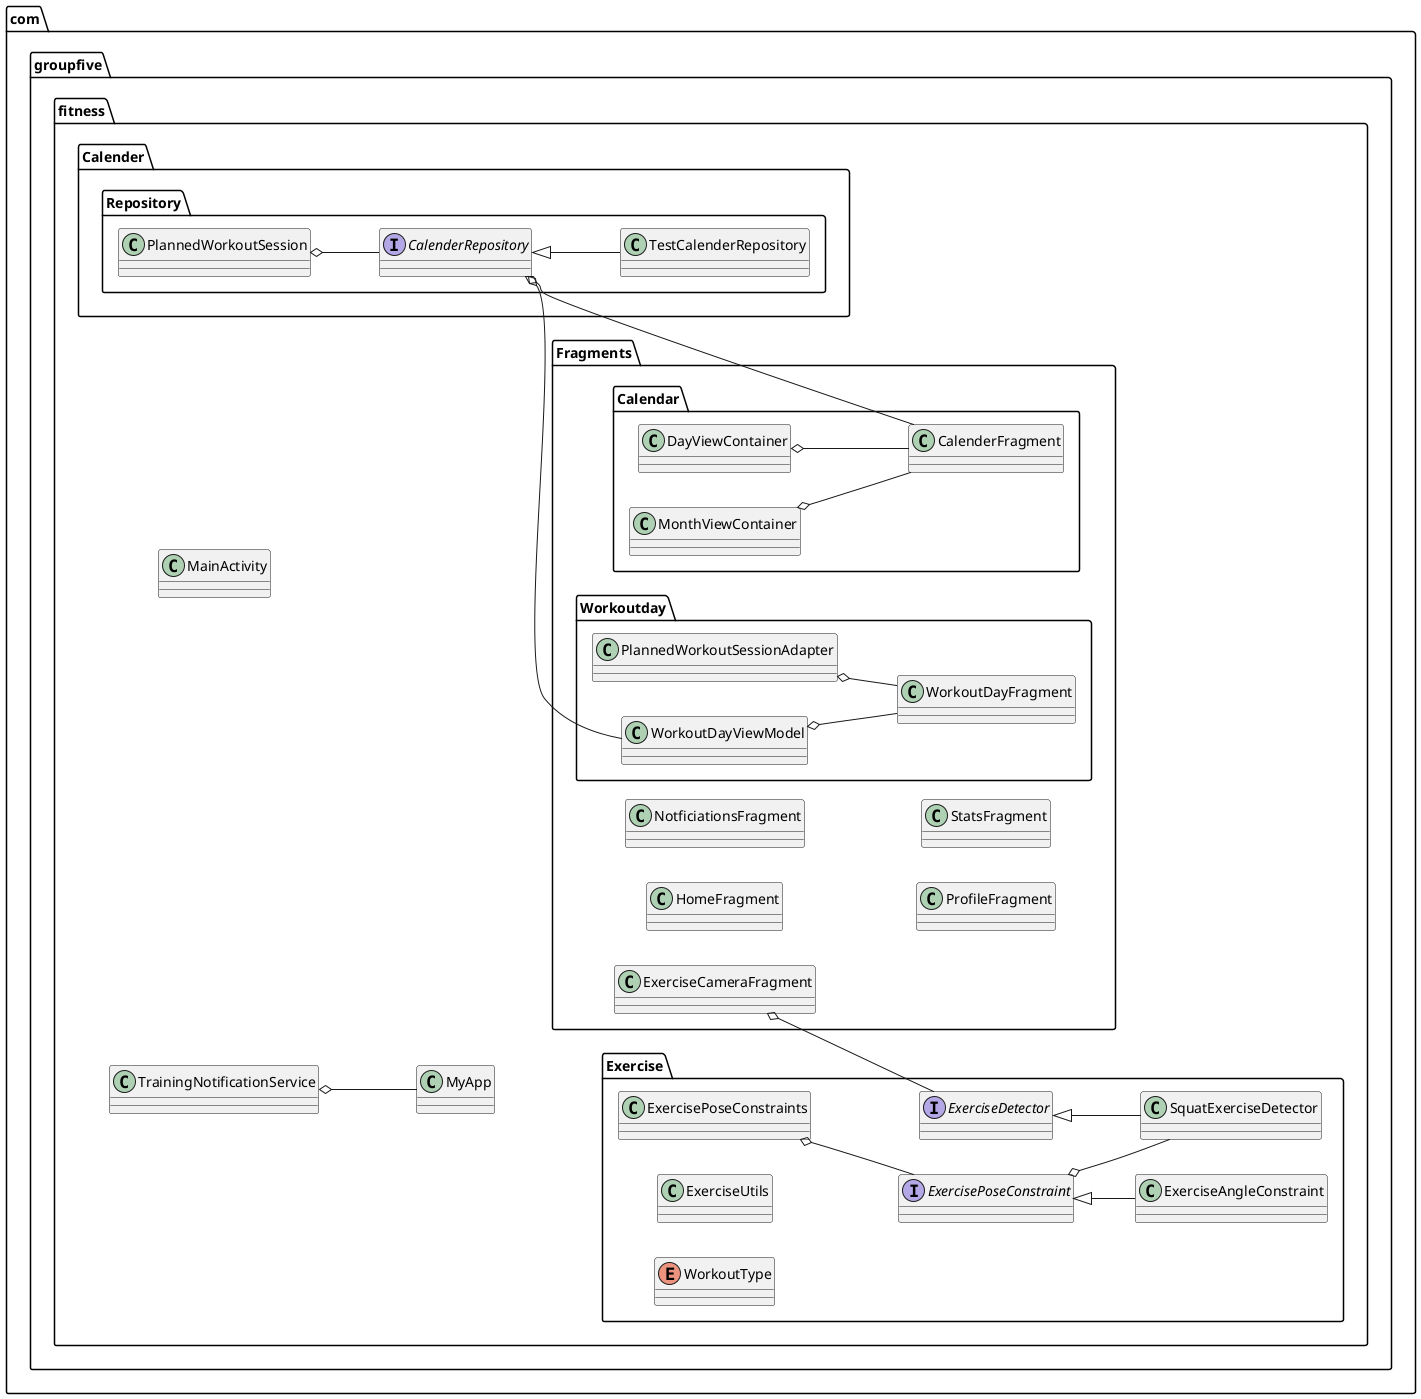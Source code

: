 @startuml FitnessApp

left to right direction

package com.groupfive.fitness <<Folder>> {
    Class MainActivity
    Class MyApp
    Class TrainingNotificationService

    package Calender <<Folder>>{ 
        package Repository <<Folder>> { 
        Interface CalenderRepository
            Class PlannedWorkoutSession
            Class TestCalenderRepository 
        }  
    }

    package Exercise <<Folder>> {
        Class ExerciseAngleConstraint
        Interface ExerciseDetector
        Interface ExercisePoseConstraint
        Class ExercisePoseConstraints
        Class ExerciseUtils
        Class SquatExerciseDetector
        Enum WorkoutType
    }

    package Fragments <<Folder>> {
        package Calendar <<Folder>> {
        	Class CalenderFragment
        	Class DayViewContainer
        	Class MonthViewContainer
	}
        Class ExerciseCameraFragment
        Class HomeFragment
        Class NotficiationsFragment
        Class ProfileFragment
        Class StatsFragment

        package Workoutday <<Folder>> {
            Class PlannedWorkoutSessionAdapter
            Class WorkoutDayFragment
            Class WorkoutDayViewModel

        }
    }
}

' Exercise system
ExerciseDetector <|-- SquatExerciseDetector
ExercisePoseConstraint <|-- ExerciseAngleConstraint
ExercisePoseConstraints o-- ExercisePoseConstraint
ExerciseCameraFragment o-- ExerciseDetector
ExercisePoseConstraint o-- SquatExerciseDetector

' Calender
CalenderRepository <|-- TestCalenderRepository
PlannedWorkoutSession o-- CalenderRepository
CalenderRepository o-- WorkoutDayViewModel
CalenderRepository o-- CalenderFragment
WorkoutDayViewModel o-- WorkoutDayFragment
PlannedWorkoutSessionAdapter o-- WorkoutDayFragment
TrainingNotificationService o-- MyApp
DayViewContainer o-- CalenderFragment
MonthViewContainer o-- CalenderFragment
@enduml